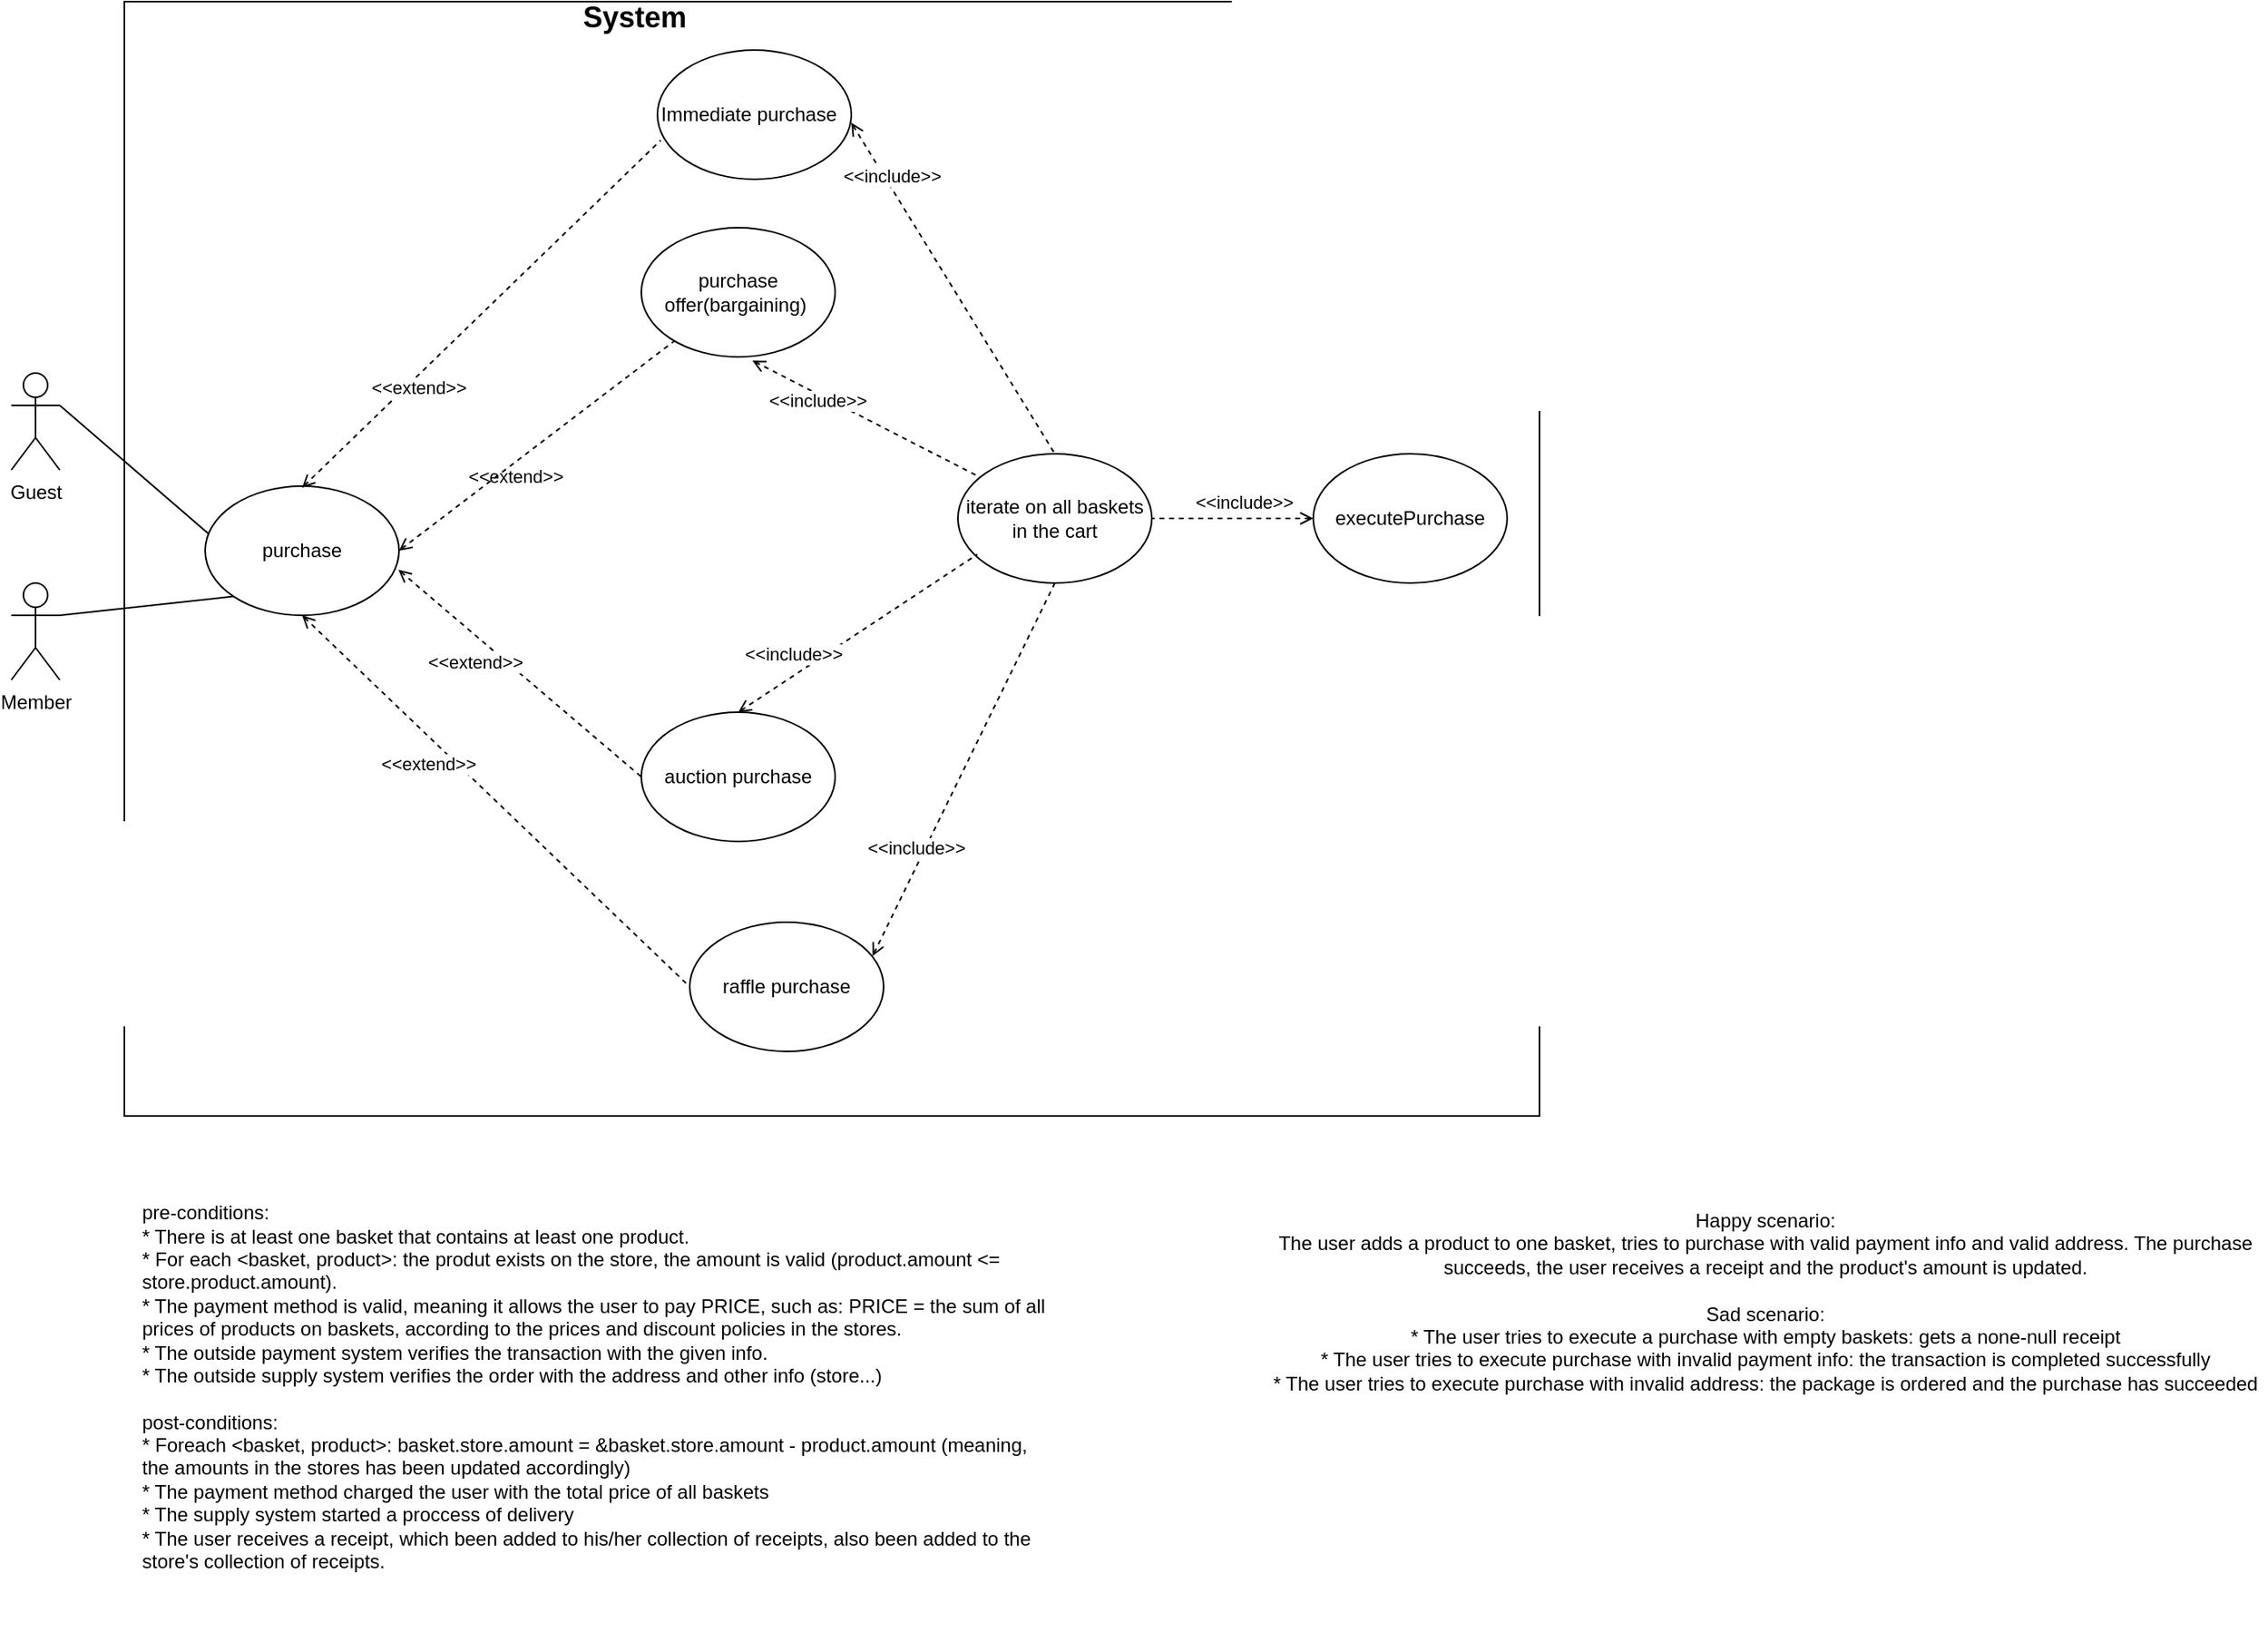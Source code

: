 <mxfile version="14.8.0" type="device" pages="5"><diagram id="LYYo90XzuGMvSSQ_Qr7-" name="use case 2.9"><mxGraphModel dx="1504" dy="681" grid="1" gridSize="10" guides="1" tooltips="1" connect="1" arrows="1" fold="1" page="1" pageScale="1" pageWidth="827" pageHeight="1169" math="0" shadow="0"><root><mxCell id="0"/><mxCell id="1" parent="0"/><mxCell id="b2Fs6pZOKG2eScJOrIsH-1" value="" style="rounded=0;whiteSpace=wrap;html=1;" parent="1" vertex="1"><mxGeometry x="134" y="20" width="876" height="690" as="geometry"/></mxCell><mxCell id="b2Fs6pZOKG2eScJOrIsH-2" value="&lt;font style=&quot;font-size: 18px&quot;&gt;&lt;b&gt;System&lt;/b&gt;&lt;/font&gt;" style="text;html=1;strokeColor=none;fillColor=none;align=center;verticalAlign=middle;whiteSpace=wrap;rounded=0;" parent="1" vertex="1"><mxGeometry x="430" y="20" width="40" height="20" as="geometry"/></mxCell><mxCell id="b2Fs6pZOKG2eScJOrIsH-3" value="Guest" style="shape=umlActor;verticalLabelPosition=bottom;verticalAlign=top;html=1;outlineConnect=0;" parent="1" vertex="1"><mxGeometry x="64" y="250" width="30" height="60" as="geometry"/></mxCell><mxCell id="b2Fs6pZOKG2eScJOrIsH-6" value="Immediate purchase&amp;nbsp;&amp;nbsp;" style="ellipse;whiteSpace=wrap;html=1;" parent="1" vertex="1"><mxGeometry x="464" y="50" width="120" height="80" as="geometry"/></mxCell><mxCell id="b2Fs6pZOKG2eScJOrIsH-7" value="purchase offer(bargaining)&amp;nbsp;" style="ellipse;whiteSpace=wrap;html=1;" parent="1" vertex="1"><mxGeometry x="454" y="160" width="120" height="80" as="geometry"/></mxCell><mxCell id="b2Fs6pZOKG2eScJOrIsH-8" value="auction purchase" style="ellipse;whiteSpace=wrap;html=1;" parent="1" vertex="1"><mxGeometry x="454" y="460" width="120" height="80" as="geometry"/></mxCell><mxCell id="b2Fs6pZOKG2eScJOrIsH-9" value="raffle purchase" style="ellipse;whiteSpace=wrap;html=1;" parent="1" vertex="1"><mxGeometry x="484" y="590" width="120" height="80" as="geometry"/></mxCell><mxCell id="xn1g7ngLFAxdrp32-3mi-1" value="Member" style="shape=umlActor;verticalLabelPosition=bottom;verticalAlign=top;html=1;outlineConnect=0;" parent="1" vertex="1"><mxGeometry x="64" y="380" width="30" height="60" as="geometry"/></mxCell><mxCell id="WsXYbsfWdPV_cUbZ-mYJ-1" value="&lt;div style=&quot;text-align: left&quot;&gt;&lt;span&gt;pre-conditions:&lt;/span&gt;&lt;/div&gt;&lt;div style=&quot;text-align: left&quot;&gt;* There is at least one basket that contains at least one product.&lt;/div&gt;&lt;div style=&quot;text-align: left&quot;&gt;* For each &amp;lt;basket, product&amp;gt;: the produt exists on the store, the amount is valid (product.amount &amp;lt;= store.product.amount).&lt;/div&gt;&lt;div style=&quot;text-align: left&quot;&gt;* The payment method is valid, meaning it allows the user to pay PRICE, such as: PRICE = the sum of all prices of products on baskets, according to the prices and discount policies in the stores.&lt;/div&gt;&lt;div style=&quot;text-align: left&quot;&gt;* The outside payment system verifies the transaction with the given info.&lt;/div&gt;&lt;div style=&quot;text-align: left&quot;&gt;* The outside supply system verifies the order with the address and other info (store...)&lt;/div&gt;&lt;div style=&quot;text-align: left&quot;&gt;&lt;br&gt;&lt;/div&gt;&lt;div style=&quot;text-align: left&quot;&gt;post-conditions:&lt;br&gt;* Foreach &amp;lt;basket, product&amp;gt;: basket.store.amount = &amp;amp;basket.store.amount - product.amount (meaning, the amounts in the stores has been updated accordingly)&lt;/div&gt;&lt;div style=&quot;text-align: left&quot;&gt;* The payment method charged the user with the total price of all baskets&lt;/div&gt;&lt;div style=&quot;text-align: left&quot;&gt;* The supply system started a proccess of delivery&lt;/div&gt;&lt;div style=&quot;text-align: left&quot;&gt;* The user receives a receipt, which been added to his/her collection of receipts, also been added to the store's collection of receipts.&lt;/div&gt;&lt;div style=&quot;text-align: left&quot;&gt;&lt;br&gt;&lt;/div&gt;" style="text;html=1;strokeColor=none;fillColor=none;align=center;verticalAlign=middle;whiteSpace=wrap;rounded=0;" parent="1" vertex="1"><mxGeometry x="144" y="750" width="566" height="270" as="geometry"/></mxCell><mxCell id="vqwUWqQUF5Ha8Q0E7uZ_-1" value="purchase" style="ellipse;whiteSpace=wrap;html=1;" parent="1" vertex="1"><mxGeometry x="184" y="320" width="120" height="80" as="geometry"/></mxCell><mxCell id="vqwUWqQUF5Ha8Q0E7uZ_-2" value="" style="endArrow=none;html=1;exitX=1;exitY=0.333;exitDx=0;exitDy=0;exitPerimeter=0;entryX=0.017;entryY=0.368;entryDx=0;entryDy=0;entryPerimeter=0;" parent="1" source="b2Fs6pZOKG2eScJOrIsH-3" target="vqwUWqQUF5Ha8Q0E7uZ_-1" edge="1"><mxGeometry width="50" height="50" relative="1" as="geometry"><mxPoint x="334" y="320" as="sourcePoint"/><mxPoint x="384" y="270" as="targetPoint"/></mxGeometry></mxCell><mxCell id="vqwUWqQUF5Ha8Q0E7uZ_-3" value="" style="endArrow=none;html=1;exitX=1;exitY=0.333;exitDx=0;exitDy=0;exitPerimeter=0;entryX=0;entryY=1;entryDx=0;entryDy=0;" parent="1" source="xn1g7ngLFAxdrp32-3mi-1" target="vqwUWqQUF5Ha8Q0E7uZ_-1" edge="1"><mxGeometry width="50" height="50" relative="1" as="geometry"><mxPoint x="334" y="320" as="sourcePoint"/><mxPoint x="384" y="270" as="targetPoint"/></mxGeometry></mxCell><mxCell id="NxCVzPVJ4UTw1zER4ajZ-1" value="" style="endArrow=none;dashed=1;html=1;strokeWidth=1;entryX=0.017;entryY=0.698;entryDx=0;entryDy=0;endFill=0;entryPerimeter=0;startArrow=open;startFill=0;" parent="1" target="b2Fs6pZOKG2eScJOrIsH-6" edge="1"><mxGeometry width="50" height="50" relative="1" as="geometry"><mxPoint x="244" y="321" as="sourcePoint"/><mxPoint x="248.03" y="417.38" as="targetPoint"/></mxGeometry></mxCell><mxCell id="NxCVzPVJ4UTw1zER4ajZ-2" value="&amp;lt;&amp;lt;extend&amp;gt;&amp;gt;" style="edgeLabel;html=1;align=center;verticalAlign=middle;resizable=0;points=[];" parent="NxCVzPVJ4UTw1zER4ajZ-1" vertex="1" connectable="0"><mxGeometry x="-0.307" relative="1" as="geometry"><mxPoint x="-5.07" y="12.26" as="offset"/></mxGeometry></mxCell><mxCell id="MO4QFQQY7Mv7rf0YVzIj-1" value="" style="endArrow=none;dashed=1;html=1;strokeWidth=1;exitX=1;exitY=0.5;exitDx=0;exitDy=0;endFill=0;startArrow=open;startFill=0;" parent="1" source="vqwUWqQUF5Ha8Q0E7uZ_-1" target="b2Fs6pZOKG2eScJOrIsH-7" edge="1"><mxGeometry width="50" height="50" relative="1" as="geometry"><mxPoint x="341.574" y="178.284" as="sourcePoint"/><mxPoint x="265.6" y="413.04" as="targetPoint"/></mxGeometry></mxCell><mxCell id="MO4QFQQY7Mv7rf0YVzIj-2" value="&amp;lt;&amp;lt;extend&amp;gt;&amp;gt;" style="edgeLabel;html=1;align=center;verticalAlign=middle;resizable=0;points=[];labelBackgroundColor=none;" parent="MO4QFQQY7Mv7rf0YVzIj-1" vertex="1" connectable="0"><mxGeometry x="-0.307" relative="1" as="geometry"><mxPoint x="12" y="-1" as="offset"/></mxGeometry></mxCell><mxCell id="MO4QFQQY7Mv7rf0YVzIj-3" value="" style="endArrow=none;dashed=1;html=1;strokeWidth=1;entryX=0;entryY=0.5;entryDx=0;entryDy=0;endFill=0;startArrow=open;startFill=0;exitX=0.997;exitY=0.647;exitDx=0;exitDy=0;exitPerimeter=0;" parent="1" source="vqwUWqQUF5Ha8Q0E7uZ_-1" target="b2Fs6pZOKG2eScJOrIsH-8" edge="1"><mxGeometry width="50" height="50" relative="1" as="geometry"><mxPoint x="294" y="306" as="sourcePoint"/><mxPoint x="275.6" y="423.04" as="targetPoint"/></mxGeometry></mxCell><mxCell id="MO4QFQQY7Mv7rf0YVzIj-4" value="&amp;lt;&amp;lt;extend&amp;gt;&amp;gt;" style="edgeLabel;html=1;align=center;verticalAlign=middle;resizable=0;points=[];" parent="MO4QFQQY7Mv7rf0YVzIj-3" vertex="1" connectable="0"><mxGeometry x="-0.307" relative="1" as="geometry"><mxPoint x="-5.07" y="12.26" as="offset"/></mxGeometry></mxCell><mxCell id="MO4QFQQY7Mv7rf0YVzIj-5" value="" style="endArrow=none;dashed=1;html=1;strokeWidth=1;exitX=0.5;exitY=1;exitDx=0;exitDy=0;entryX=0;entryY=0.5;entryDx=0;entryDy=0;endFill=0;startArrow=open;startFill=0;" parent="1" source="vqwUWqQUF5Ha8Q0E7uZ_-1" target="b2Fs6pZOKG2eScJOrIsH-9" edge="1"><mxGeometry width="50" height="50" relative="1" as="geometry"><mxPoint x="361.574" y="198.284" as="sourcePoint"/><mxPoint x="285.6" y="433.04" as="targetPoint"/></mxGeometry></mxCell><mxCell id="MO4QFQQY7Mv7rf0YVzIj-6" value="&amp;lt;&amp;lt;extend&amp;gt;&amp;gt;" style="edgeLabel;html=1;align=center;verticalAlign=middle;resizable=0;points=[];" parent="MO4QFQQY7Mv7rf0YVzIj-5" vertex="1" connectable="0"><mxGeometry x="-0.307" relative="1" as="geometry"><mxPoint x="-5.07" y="12.26" as="offset"/></mxGeometry></mxCell><mxCell id="M95Yaop4t_9F8HB49w1v-5" value="iterate on all baskets in the cart" style="ellipse;whiteSpace=wrap;html=1;labelBackgroundColor=none;" parent="1" vertex="1"><mxGeometry x="650" y="300" width="120" height="80" as="geometry"/></mxCell><mxCell id="M95Yaop4t_9F8HB49w1v-6" value="" style="endArrow=none;html=1;entryX=0.5;entryY=0;entryDx=0;entryDy=0;dashed=1;startArrow=open;startFill=0;" parent="1" target="M95Yaop4t_9F8HB49w1v-5" edge="1"><mxGeometry width="50" height="50" relative="1" as="geometry"><mxPoint x="584" y="95" as="sourcePoint"/><mxPoint x="603.5" y="250" as="targetPoint"/></mxGeometry></mxCell><mxCell id="M95Yaop4t_9F8HB49w1v-7" value="&amp;lt;&amp;lt;include&amp;gt;&amp;gt;" style="edgeLabel;html=1;align=center;verticalAlign=middle;resizable=0;points=[];" parent="M95Yaop4t_9F8HB49w1v-6" vertex="1" connectable="0"><mxGeometry x="-0.54" y="-3" relative="1" as="geometry"><mxPoint x="-2" y="-16" as="offset"/></mxGeometry></mxCell><mxCell id="M95Yaop4t_9F8HB49w1v-8" value="" style="endArrow=none;html=1;exitX=0.573;exitY=1.028;exitDx=0;exitDy=0;dashed=1;startArrow=open;startFill=0;exitPerimeter=0;entryX=0.097;entryY=0.168;entryDx=0;entryDy=0;entryPerimeter=0;" parent="1" source="b2Fs6pZOKG2eScJOrIsH-7" target="M95Yaop4t_9F8HB49w1v-5" edge="1"><mxGeometry width="50" height="50" relative="1" as="geometry"><mxPoint x="664.84" y="94.64" as="sourcePoint"/><mxPoint x="562" y="312" as="targetPoint"/></mxGeometry></mxCell><mxCell id="M95Yaop4t_9F8HB49w1v-9" value="&amp;lt;&amp;lt;include&amp;gt;&amp;gt;" style="edgeLabel;html=1;align=center;verticalAlign=middle;resizable=0;points=[];" parent="M95Yaop4t_9F8HB49w1v-8" vertex="1" connectable="0"><mxGeometry x="-0.54" y="-3" relative="1" as="geometry"><mxPoint x="9" y="5" as="offset"/></mxGeometry></mxCell><mxCell id="M95Yaop4t_9F8HB49w1v-12" value="" style="endArrow=none;html=1;exitX=0.5;exitY=0;exitDx=0;exitDy=0;entryX=0.1;entryY=0.778;entryDx=0;entryDy=0;dashed=1;startArrow=open;startFill=0;entryPerimeter=0;" parent="1" source="b2Fs6pZOKG2eScJOrIsH-8" target="M95Yaop4t_9F8HB49w1v-5" edge="1"><mxGeometry width="50" height="50" relative="1" as="geometry"><mxPoint x="514" y="350" as="sourcePoint"/><mxPoint x="514" y="290" as="targetPoint"/></mxGeometry></mxCell><mxCell id="M95Yaop4t_9F8HB49w1v-13" value="&amp;lt;&amp;lt;include&amp;gt;&amp;gt;" style="edgeLabel;html=1;align=center;verticalAlign=middle;resizable=0;points=[];" parent="M95Yaop4t_9F8HB49w1v-12" vertex="1" connectable="0"><mxGeometry x="-0.54" y="-3" relative="1" as="geometry"><mxPoint x="-2" y="-16" as="offset"/></mxGeometry></mxCell><mxCell id="M95Yaop4t_9F8HB49w1v-14" value="" style="endArrow=none;html=1;exitX=0.943;exitY=0.263;exitDx=0;exitDy=0;entryX=0.5;entryY=1;entryDx=0;entryDy=0;dashed=1;startArrow=open;startFill=0;exitPerimeter=0;" parent="1" source="b2Fs6pZOKG2eScJOrIsH-9" target="M95Yaop4t_9F8HB49w1v-5" edge="1"><mxGeometry width="50" height="50" relative="1" as="geometry"><mxPoint x="263.5" y="280" as="sourcePoint"/><mxPoint x="263.5" y="220" as="targetPoint"/></mxGeometry></mxCell><mxCell id="M95Yaop4t_9F8HB49w1v-15" value="&amp;lt;&amp;lt;include&amp;gt;&amp;gt;" style="edgeLabel;html=1;align=center;verticalAlign=middle;resizable=0;points=[];" parent="M95Yaop4t_9F8HB49w1v-14" vertex="1" connectable="0"><mxGeometry x="-0.54" y="-3" relative="1" as="geometry"><mxPoint x="-2" y="-16" as="offset"/></mxGeometry></mxCell><mxCell id="v-iuum5XBzw7zdRT1roH-2" style="edgeStyle=orthogonalEdgeStyle;rounded=0;orthogonalLoop=1;jettySize=auto;html=1;exitX=0.5;exitY=1;exitDx=0;exitDy=0;" parent="1" source="WsXYbsfWdPV_cUbZ-mYJ-1" target="WsXYbsfWdPV_cUbZ-mYJ-1" edge="1"><mxGeometry relative="1" as="geometry"/></mxCell><mxCell id="vR11Hs4WsxtYl_QGxf1k-1" value="&lt;span&gt;executePurchase&lt;/span&gt;" style="ellipse;whiteSpace=wrap;html=1;" vertex="1" parent="1"><mxGeometry x="870" y="300" width="120" height="80" as="geometry"/></mxCell><mxCell id="vR11Hs4WsxtYl_QGxf1k-2" value="" style="endArrow=none;html=1;exitX=0;exitY=0.5;exitDx=0;exitDy=0;entryX=1;entryY=0.5;entryDx=0;entryDy=0;dashed=1;startArrow=open;startFill=0;" edge="1" parent="1" source="vR11Hs4WsxtYl_QGxf1k-1" target="M95Yaop4t_9F8HB49w1v-5"><mxGeometry width="50" height="50" relative="1" as="geometry"><mxPoint x="524" y="470" as="sourcePoint"/><mxPoint x="672" y="372.24" as="targetPoint"/></mxGeometry></mxCell><mxCell id="vR11Hs4WsxtYl_QGxf1k-3" value="&amp;lt;&amp;lt;include&amp;gt;&amp;gt;" style="edgeLabel;html=1;align=center;verticalAlign=middle;resizable=0;points=[];" vertex="1" connectable="0" parent="vR11Hs4WsxtYl_QGxf1k-2"><mxGeometry x="-0.54" y="-3" relative="1" as="geometry"><mxPoint x="-20" y="-7" as="offset"/></mxGeometry></mxCell><mxCell id="vR11Hs4WsxtYl_QGxf1k-4" value="Happy scenario:&lt;br&gt;The user adds a product to one basket, tries to purchase with valid payment info and valid address. The purchase succeeds, the user receives a receipt and the product's amount is updated.&lt;br&gt;&lt;br&gt;Sad scenario:&lt;br&gt;* The user tries to execute a purchase with empty baskets: gets a none-null receipt&lt;br&gt;* The user tries to execute purchase with invalid payment info: the transaction is completed successfully&lt;br&gt;* The user tries to execute purchase with invalid address: the package is ordered and the purchase has succeeded" style="text;html=1;strokeColor=none;fillColor=none;align=center;verticalAlign=middle;whiteSpace=wrap;rounded=0;" vertex="1" parent="1"><mxGeometry x="840" y="750" width="620" height="150" as="geometry"/></mxCell></root></mxGraphModel></diagram><diagram id="x3O1I0SH4wNyOIBkKrDV" name="Immediate purchase  "><mxGraphModel dx="1185" dy="610" grid="1" gridSize="10" guides="1" tooltips="1" connect="1" arrows="1" fold="1" page="1" pageScale="1" pageWidth="827" pageHeight="1169" math="0" shadow="0"><root><mxCell id="Mp27AsJRZwUi8c5IHPKr-0"/><mxCell id="Mp27AsJRZwUi8c5IHPKr-1" parent="Mp27AsJRZwUi8c5IHPKr-0"/><mxCell id="Mp27AsJRZwUi8c5IHPKr-2" value="" style="rounded=0;whiteSpace=wrap;html=1;" parent="Mp27AsJRZwUi8c5IHPKr-1" vertex="1"><mxGeometry x="230" y="50" width="500" height="520" as="geometry"/></mxCell><mxCell id="Mp27AsJRZwUi8c5IHPKr-3" value="&lt;font style=&quot;font-size: 18px&quot;&gt;&lt;b&gt;System&lt;/b&gt;&lt;/font&gt;" style="text;html=1;strokeColor=none;fillColor=none;align=center;verticalAlign=middle;whiteSpace=wrap;rounded=0;" parent="Mp27AsJRZwUi8c5IHPKr-1" vertex="1"><mxGeometry x="380" y="70" width="40" height="20" as="geometry"/></mxCell><mxCell id="Mp27AsJRZwUi8c5IHPKr-4" value="Guest" style="shape=umlActor;verticalLabelPosition=bottom;verticalAlign=top;html=1;outlineConnect=0;" parent="Mp27AsJRZwUi8c5IHPKr-1" vertex="1"><mxGeometry x="130" y="250" width="30" height="60" as="geometry"/></mxCell><mxCell id="Mp27AsJRZwUi8c5IHPKr-5" value="execute purchase" style="ellipse;whiteSpace=wrap;html=1;" parent="Mp27AsJRZwUi8c5IHPKr-1" vertex="1"><mxGeometry x="420" y="240" width="120" height="80" as="geometry"/></mxCell><mxCell id="Mp27AsJRZwUi8c5IHPKr-88" value="" style="endArrow=none;html=1;strokeWidth=1;exitX=0.5;exitY=0.5;exitDx=0;exitDy=0;exitPerimeter=0;entryX=0;entryY=0.5;entryDx=0;entryDy=0;" parent="Mp27AsJRZwUi8c5IHPKr-1" source="Mp27AsJRZwUi8c5IHPKr-4" target="Mp27AsJRZwUi8c5IHPKr-5" edge="1"><mxGeometry width="50" height="50" relative="1" as="geometry"><mxPoint x="390" y="320" as="sourcePoint"/><mxPoint x="440" y="270" as="targetPoint"/></mxGeometry></mxCell><mxCell id="Mp27AsJRZwUi8c5IHPKr-90" value="Payment system" style="shape=umlActor;verticalLabelPosition=bottom;verticalAlign=top;html=1;outlineConnect=0;" parent="Mp27AsJRZwUi8c5IHPKr-1" vertex="1"><mxGeometry x="770" y="250" width="30" height="60" as="geometry"/></mxCell><mxCell id="Mp27AsJRZwUi8c5IHPKr-92" value="" style="endArrow=none;html=1;strokeWidth=1;exitX=0.5;exitY=0.5;exitDx=0;exitDy=0;exitPerimeter=0;entryX=1;entryY=0.5;entryDx=0;entryDy=0;" parent="Mp27AsJRZwUi8c5IHPKr-1" source="Mp27AsJRZwUi8c5IHPKr-90" target="Mp27AsJRZwUi8c5IHPKr-5" edge="1"><mxGeometry width="50" height="50" relative="1" as="geometry"><mxPoint x="390" y="320" as="sourcePoint"/><mxPoint x="465.24" y="412.64" as="targetPoint"/></mxGeometry></mxCell><mxCell id="0LnWmASZvj8r4SmKCA6A-0" value="post-&lt;br&gt;*amount of product in store was updated&lt;br&gt;*user bought the product" style="text;html=1;strokeColor=none;fillColor=none;align=left;verticalAlign=middle;whiteSpace=wrap;rounded=0;" parent="Mp27AsJRZwUi8c5IHPKr-1" vertex="1"><mxGeometry x="40" y="575" width="620" height="20" as="geometry"/></mxCell><mxCell id="0LnWmASZvj8r4SmKCA6A-2" value="happy-&lt;br&gt;user buys the product &quot;soap&quot;, pays for it, and finish the transaction" style="text;html=1;align=left;verticalAlign=middle;resizable=0;points=[];autosize=1;strokeColor=none;" parent="Mp27AsJRZwUi8c5IHPKr-1" vertex="1"><mxGeometry x="40" y="620" width="370" height="30" as="geometry"/></mxCell><mxCell id="0LnWmASZvj8r4SmKCA6A-4" value="sad-&lt;br&gt;there are no ways for the user to make a mistake" style="text;html=1;align=left;verticalAlign=middle;resizable=0;points=[];autosize=1;strokeColor=none;" parent="Mp27AsJRZwUi8c5IHPKr-1" vertex="1"><mxGeometry x="40" y="670" width="280" height="30" as="geometry"/></mxCell></root></mxGraphModel></diagram><diagram id="xxIFkMKNj_hENoPi5NzZ" name="purchase offer(bargaining) "><mxGraphModel dx="1422" dy="732" grid="1" gridSize="10" guides="1" tooltips="1" connect="1" arrows="1" fold="1" page="1" pageScale="1" pageWidth="827" pageHeight="1169" math="0" shadow="0"><root><mxCell id="NS_hONS-Wo-LpTFMB2IX-0"/><mxCell id="NS_hONS-Wo-LpTFMB2IX-1" parent="NS_hONS-Wo-LpTFMB2IX-0"/><mxCell id="NS_hONS-Wo-LpTFMB2IX-2" value="" style="rounded=0;whiteSpace=wrap;html=1;" parent="NS_hONS-Wo-LpTFMB2IX-1" vertex="1"><mxGeometry x="160" y="50" width="620" height="600" as="geometry"/></mxCell><mxCell id="NS_hONS-Wo-LpTFMB2IX-3" value="&lt;font style=&quot;font-size: 18px&quot;&gt;&lt;b&gt;System&lt;/b&gt;&lt;/font&gt;" style="text;html=1;strokeColor=none;fillColor=none;align=center;verticalAlign=middle;whiteSpace=wrap;rounded=0;" parent="NS_hONS-Wo-LpTFMB2IX-1" vertex="1"><mxGeometry x="380" y="70" width="40" height="20" as="geometry"/></mxCell><mxCell id="NS_hONS-Wo-LpTFMB2IX-4" value="Guest" style="shape=umlActor;verticalLabelPosition=bottom;verticalAlign=top;html=1;outlineConnect=0;" parent="NS_hONS-Wo-LpTFMB2IX-1" vertex="1"><mxGeometry x="110" y="110" width="30" height="60" as="geometry"/></mxCell><mxCell id="76Qj8-6WFLYo_S9vIB8s-10" style="edgeStyle=none;rounded=0;orthogonalLoop=1;jettySize=auto;html=1;endArrow=none;endFill=0;" parent="NS_hONS-Wo-LpTFMB2IX-1" source="NS_hONS-Wo-LpTFMB2IX-6" target="76Qj8-6WFLYo_S9vIB8s-1" edge="1"><mxGeometry relative="1" as="geometry"/></mxCell><mxCell id="NS_hONS-Wo-LpTFMB2IX-6" value="offer price to owner/manager" style="ellipse;whiteSpace=wrap;html=1;" parent="NS_hONS-Wo-LpTFMB2IX-1" vertex="1"><mxGeometry x="370" y="100" width="120" height="80" as="geometry"/></mxCell><mxCell id="NS_hONS-Wo-LpTFMB2IX-9" value="" style="endArrow=none;html=1;strokeWidth=1;exitX=0.5;exitY=0.5;exitDx=0;exitDy=0;exitPerimeter=0;entryX=0;entryY=0.5;entryDx=0;entryDy=0;" parent="NS_hONS-Wo-LpTFMB2IX-1" source="NS_hONS-Wo-LpTFMB2IX-4" target="NS_hONS-Wo-LpTFMB2IX-6" edge="1"><mxGeometry width="50" height="50" relative="1" as="geometry"><mxPoint x="390" y="320" as="sourcePoint"/><mxPoint x="320" y="140" as="targetPoint"/></mxGeometry></mxCell><mxCell id="NS_hONS-Wo-LpTFMB2IX-10" value="Payment system" style="shape=umlActor;verticalLabelPosition=bottom;verticalAlign=top;html=1;outlineConnect=0;" parent="NS_hONS-Wo-LpTFMB2IX-1" vertex="1"><mxGeometry x="870" y="200" width="30" height="60" as="geometry"/></mxCell><mxCell id="76Qj8-6WFLYo_S9vIB8s-4" style="edgeStyle=none;rounded=0;orthogonalLoop=1;jettySize=auto;html=1;endArrow=none;endFill=0;entryX=0.5;entryY=0.5;entryDx=0;entryDy=0;entryPerimeter=0;" parent="NS_hONS-Wo-LpTFMB2IX-1" source="YmDNh4i9ASDcjlH_65HV-1" target="76Qj8-6WFLYo_S9vIB8s-1" edge="1"><mxGeometry relative="1" as="geometry"/></mxCell><mxCell id="YmDNh4i9ASDcjlH_65HV-1" value="reject offer" style="ellipse;whiteSpace=wrap;html=1;" parent="NS_hONS-Wo-LpTFMB2IX-1" vertex="1"><mxGeometry x="230" y="370" width="120" height="80" as="geometry"/></mxCell><mxCell id="YmDNh4i9ASDcjlH_65HV-2" value="" style="endArrow=none;dashed=1;html=1;strokeWidth=1;exitX=0;exitY=1;exitDx=0;exitDy=0;entryX=0.68;entryY=0.038;entryDx=0;entryDy=0;endFill=0;entryPerimeter=0;startArrow=open;startFill=0;" parent="NS_hONS-Wo-LpTFMB2IX-1" source="NS_hONS-Wo-LpTFMB2IX-6" target="YmDNh4i9ASDcjlH_65HV-1" edge="1"><mxGeometry width="50" height="50" relative="1" as="geometry"><mxPoint x="440" y="260" as="sourcePoint"/><mxPoint x="440" y="190" as="targetPoint"/></mxGeometry></mxCell><mxCell id="YmDNh4i9ASDcjlH_65HV-3" value="&amp;lt;&amp;lt;extend&amp;gt;&amp;gt;" style="edgeLabel;html=1;align=center;verticalAlign=middle;resizable=0;points=[];" parent="YmDNh4i9ASDcjlH_65HV-2" vertex="1" connectable="0"><mxGeometry x="-0.307" relative="1" as="geometry"><mxPoint x="-5.07" y="12.26" as="offset"/></mxGeometry></mxCell><mxCell id="76Qj8-6WFLYo_S9vIB8s-7" style="edgeStyle=none;rounded=0;orthogonalLoop=1;jettySize=auto;html=1;entryX=0.5;entryY=0.5;entryDx=0;entryDy=0;entryPerimeter=0;endArrow=none;endFill=0;" parent="NS_hONS-Wo-LpTFMB2IX-1" source="YmDNh4i9ASDcjlH_65HV-4" target="76Qj8-6WFLYo_S9vIB8s-1" edge="1"><mxGeometry relative="1" as="geometry"/></mxCell><mxCell id="YmDNh4i9ASDcjlH_65HV-4" value="counter offer" style="ellipse;whiteSpace=wrap;html=1;" parent="NS_hONS-Wo-LpTFMB2IX-1" vertex="1"><mxGeometry x="390" y="370" width="120" height="80" as="geometry"/></mxCell><mxCell id="YmDNh4i9ASDcjlH_65HV-5" value="" style="endArrow=none;dashed=1;html=1;strokeWidth=1;exitX=0.5;exitY=1;exitDx=0;exitDy=0;entryX=0.5;entryY=0;entryDx=0;entryDy=0;endFill=0;startArrow=open;startFill=0;" parent="NS_hONS-Wo-LpTFMB2IX-1" source="NS_hONS-Wo-LpTFMB2IX-6" target="YmDNh4i9ASDcjlH_65HV-4" edge="1"><mxGeometry width="50" height="50" relative="1" as="geometry"><mxPoint x="397.574" y="328.284" as="sourcePoint"/><mxPoint x="361.6" y="413.04" as="targetPoint"/></mxGeometry></mxCell><mxCell id="YmDNh4i9ASDcjlH_65HV-6" value="&amp;lt;&amp;lt;extend&amp;gt;&amp;gt;" style="edgeLabel;html=1;align=center;verticalAlign=middle;resizable=0;points=[];" parent="YmDNh4i9ASDcjlH_65HV-5" vertex="1" connectable="0"><mxGeometry x="-0.307" relative="1" as="geometry"><mxPoint x="-5.07" y="12.26" as="offset"/></mxGeometry></mxCell><mxCell id="76Qj8-6WFLYo_S9vIB8s-8" style="edgeStyle=none;rounded=0;orthogonalLoop=1;jettySize=auto;html=1;endArrow=none;endFill=0;entryX=0.5;entryY=0.5;entryDx=0;entryDy=0;entryPerimeter=0;" parent="NS_hONS-Wo-LpTFMB2IX-1" source="YmDNh4i9ASDcjlH_65HV-11" target="76Qj8-6WFLYo_S9vIB8s-1" edge="1"><mxGeometry relative="1" as="geometry"/></mxCell><mxCell id="YmDNh4i9ASDcjlH_65HV-11" value="reject counter" style="ellipse;whiteSpace=wrap;html=1;" parent="NS_hONS-Wo-LpTFMB2IX-1" vertex="1"><mxGeometry x="280" y="560" width="120" height="80" as="geometry"/></mxCell><mxCell id="YmDNh4i9ASDcjlH_65HV-12" value="" style="endArrow=none;dashed=1;html=1;strokeWidth=1;exitX=0;exitY=1;exitDx=0;exitDy=0;entryX=0.5;entryY=0;entryDx=0;entryDy=0;endFill=0;startArrow=open;startFill=0;" parent="NS_hONS-Wo-LpTFMB2IX-1" source="YmDNh4i9ASDcjlH_65HV-4" target="YmDNh4i9ASDcjlH_65HV-11" edge="1"><mxGeometry width="50" height="50" relative="1" as="geometry"><mxPoint x="440" y="340" as="sourcePoint"/><mxPoint x="470" y="410" as="targetPoint"/></mxGeometry></mxCell><mxCell id="YmDNh4i9ASDcjlH_65HV-13" value="&amp;lt;&amp;lt;extend&amp;gt;&amp;gt;" style="edgeLabel;html=1;align=center;verticalAlign=middle;resizable=0;points=[];" parent="YmDNh4i9ASDcjlH_65HV-12" vertex="1" connectable="0"><mxGeometry x="-0.307" relative="1" as="geometry"><mxPoint x="-5.07" y="12.26" as="offset"/></mxGeometry></mxCell><mxCell id="76Qj8-6WFLYo_S9vIB8s-9" style="edgeStyle=none;rounded=0;orthogonalLoop=1;jettySize=auto;html=1;endArrow=none;endFill=0;entryX=0.5;entryY=0.5;entryDx=0;entryDy=0;entryPerimeter=0;" parent="NS_hONS-Wo-LpTFMB2IX-1" source="YmDNh4i9ASDcjlH_65HV-14" target="76Qj8-6WFLYo_S9vIB8s-1" edge="1"><mxGeometry relative="1" as="geometry"/></mxCell><mxCell id="YmDNh4i9ASDcjlH_65HV-14" value="accept counter and&amp;nbsp; pay" style="ellipse;whiteSpace=wrap;html=1;" parent="NS_hONS-Wo-LpTFMB2IX-1" vertex="1"><mxGeometry x="450" y="560" width="120" height="80" as="geometry"/></mxCell><mxCell id="YmDNh4i9ASDcjlH_65HV-15" value="" style="endArrow=none;dashed=1;html=1;strokeWidth=1;exitX=0.763;exitY=0.967;exitDx=0;exitDy=0;entryX=0.5;entryY=0;entryDx=0;entryDy=0;endFill=0;startArrow=open;startFill=0;exitPerimeter=0;" parent="NS_hONS-Wo-LpTFMB2IX-1" source="YmDNh4i9ASDcjlH_65HV-4" target="YmDNh4i9ASDcjlH_65HV-14" edge="1"><mxGeometry width="50" height="50" relative="1" as="geometry"><mxPoint x="427.574" y="478.284" as="sourcePoint"/><mxPoint x="380" y="530" as="targetPoint"/></mxGeometry></mxCell><mxCell id="YmDNh4i9ASDcjlH_65HV-16" value="&amp;lt;&amp;lt;extend&amp;gt;&amp;gt;" style="edgeLabel;html=1;align=center;verticalAlign=middle;resizable=0;points=[];" parent="YmDNh4i9ASDcjlH_65HV-15" vertex="1" connectable="0"><mxGeometry x="-0.307" relative="1" as="geometry"><mxPoint x="-5.07" y="12.26" as="offset"/></mxGeometry></mxCell><mxCell id="YmDNh4i9ASDcjlH_65HV-17" value="" style="endArrow=none;html=1;strokeWidth=1;exitX=0.92;exitY=0.247;exitDx=0;exitDy=0;exitPerimeter=0;entryX=0;entryY=0.333;entryDx=0;entryDy=0;entryPerimeter=0;" parent="NS_hONS-Wo-LpTFMB2IX-1" source="YmDNh4i9ASDcjlH_65HV-14" target="NS_hONS-Wo-LpTFMB2IX-10" edge="1"><mxGeometry width="50" height="50" relative="1" as="geometry"><mxPoint x="135" y="150" as="sourcePoint"/><mxPoint x="380" y="150" as="targetPoint"/></mxGeometry></mxCell><mxCell id="76Qj8-6WFLYo_S9vIB8s-5" style="edgeStyle=none;rounded=0;orthogonalLoop=1;jettySize=auto;html=1;entryX=0.5;entryY=0.5;entryDx=0;entryDy=0;entryPerimeter=0;endArrow=none;endFill=0;" parent="NS_hONS-Wo-LpTFMB2IX-1" source="YmDNh4i9ASDcjlH_65HV-18" target="76Qj8-6WFLYo_S9vIB8s-1" edge="1"><mxGeometry relative="1" as="geometry"/></mxCell><mxCell id="YmDNh4i9ASDcjlH_65HV-18" value="confirm offer" style="ellipse;whiteSpace=wrap;html=1;" parent="NS_hONS-Wo-LpTFMB2IX-1" vertex="1"><mxGeometry x="550" y="370" width="120" height="80" as="geometry"/></mxCell><mxCell id="YmDNh4i9ASDcjlH_65HV-19" value="" style="endArrow=none;dashed=1;html=1;strokeWidth=1;exitX=0.98;exitY=0.722;exitDx=0;exitDy=0;entryX=0;entryY=0;entryDx=0;entryDy=0;endFill=0;startArrow=open;startFill=0;exitPerimeter=0;" parent="NS_hONS-Wo-LpTFMB2IX-1" source="NS_hONS-Wo-LpTFMB2IX-6" target="YmDNh4i9ASDcjlH_65HV-18" edge="1"><mxGeometry width="50" height="50" relative="1" as="geometry"><mxPoint x="440" y="340" as="sourcePoint"/><mxPoint x="470" y="410" as="targetPoint"/></mxGeometry></mxCell><mxCell id="YmDNh4i9ASDcjlH_65HV-20" value="&amp;lt;&amp;lt;extend&amp;gt;&amp;gt;" style="edgeLabel;html=1;align=center;verticalAlign=middle;resizable=0;points=[];" parent="YmDNh4i9ASDcjlH_65HV-19" vertex="1" connectable="0"><mxGeometry x="-0.307" relative="1" as="geometry"><mxPoint x="8.68" y="0.59" as="offset"/></mxGeometry></mxCell><mxCell id="YmDNh4i9ASDcjlH_65HV-22" value="make purchase" style="ellipse;whiteSpace=wrap;html=1;" parent="NS_hONS-Wo-LpTFMB2IX-1" vertex="1"><mxGeometry x="620" y="560" width="120" height="80" as="geometry"/></mxCell><mxCell id="YmDNh4i9ASDcjlH_65HV-23" value="" style="endArrow=open;dashed=1;html=1;strokeWidth=1;exitX=0.5;exitY=0;exitDx=0;exitDy=0;entryX=0.767;entryY=0.943;entryDx=0;entryDy=0;endFill=0;entryPerimeter=0;" parent="NS_hONS-Wo-LpTFMB2IX-1" source="YmDNh4i9ASDcjlH_65HV-22" target="YmDNh4i9ASDcjlH_65HV-18" edge="1"><mxGeometry width="50" height="50" relative="1" as="geometry"><mxPoint x="290" y="300" as="sourcePoint"/><mxPoint x="380" y="300" as="targetPoint"/></mxGeometry></mxCell><mxCell id="YmDNh4i9ASDcjlH_65HV-24" value="&amp;lt;&amp;lt;include&amp;gt;&amp;gt;" style="edgeLabel;html=1;align=center;verticalAlign=middle;resizable=0;points=[];labelBackgroundColor=none;" parent="YmDNh4i9ASDcjlH_65HV-23" vertex="1" connectable="0"><mxGeometry x="-0.307" relative="1" as="geometry"><mxPoint x="-7" y="-20" as="offset"/></mxGeometry></mxCell><mxCell id="YmDNh4i9ASDcjlH_65HV-25" value="" style="endArrow=none;html=1;strokeWidth=1;exitX=0.937;exitY=0.245;exitDx=0;exitDy=0;exitPerimeter=0;entryX=0.5;entryY=0.5;entryDx=0;entryDy=0;entryPerimeter=0;" parent="NS_hONS-Wo-LpTFMB2IX-1" source="YmDNh4i9ASDcjlH_65HV-22" target="NS_hONS-Wo-LpTFMB2IX-10" edge="1"><mxGeometry width="50" height="50" relative="1" as="geometry"><mxPoint x="135" y="150" as="sourcePoint"/><mxPoint x="380" y="150" as="targetPoint"/></mxGeometry></mxCell><mxCell id="o4rtH0gYHvN6PQqJsbhs-0" value="post-&lt;br&gt;none" style="text;html=1;strokeColor=none;fillColor=none;align=left;verticalAlign=middle;whiteSpace=wrap;rounded=0;" parent="NS_hONS-Wo-LpTFMB2IX-1" vertex="1"><mxGeometry x="30" y="770" width="40" height="20" as="geometry"/></mxCell><mxCell id="o4rtH0gYHvN6PQqJsbhs-1" value="happy-&lt;br&gt;*user offers 2$ for the product &quot;soap&quot;, and the owner/manager accepts the offer. the user pays 2$ for the soap and finish the transaction&lt;br&gt;*user offers 5$ for the product &quot;soap&quot;, and the owner counter offers 6$ for the soap, the user agrees for the counter offer and pays 6$ for the soap.&amp;nbsp;&lt;br&gt;*the user offers 1$ for the product &quot;soap&quot;, and the owner rejects the offer. the user does not pay and does not get the soap." style="text;html=1;strokeColor=none;fillColor=none;align=left;verticalAlign=middle;whiteSpace=wrap;rounded=0;" parent="NS_hONS-Wo-LpTFMB2IX-1" vertex="1"><mxGeometry x="30" y="840" width="720" height="20" as="geometry"/></mxCell><mxCell id="o4rtH0gYHvN6PQqJsbhs-2" value="sad-&lt;br&gt;user offers 0$ for the product &quot;soap&quot;, the purchase is canceled and fail." style="text;html=1;strokeColor=none;fillColor=none;align=left;verticalAlign=middle;whiteSpace=wrap;rounded=0;" parent="NS_hONS-Wo-LpTFMB2IX-1" vertex="1"><mxGeometry x="30" y="920" width="480" height="20" as="geometry"/></mxCell><mxCell id="o4rtH0gYHvN6PQqJsbhs-5" value="pre-&lt;br&gt;*user's offer must be a positive number" style="text;html=1;strokeColor=none;fillColor=none;align=left;verticalAlign=middle;whiteSpace=wrap;rounded=0;" parent="NS_hONS-Wo-LpTFMB2IX-1" vertex="1"><mxGeometry x="30" y="730" width="450" height="20" as="geometry"/></mxCell><mxCell id="76Qj8-6WFLYo_S9vIB8s-1" value="RTA system" style="shape=umlActor;verticalLabelPosition=bottom;verticalAlign=top;html=1;outlineConnect=0;labelBackgroundColor=none;fillColor=none;" parent="NS_hONS-Wo-LpTFMB2IX-1" vertex="1"><mxGeometry x="870" y="440" width="30" height="60" as="geometry"/></mxCell></root></mxGraphModel></diagram><diagram id="G0y2hY1IL-mW9aHYdnjn" name="auction purchase"><mxGraphModel dx="1422" dy="732" grid="1" gridSize="10" guides="1" tooltips="1" connect="1" arrows="1" fold="1" page="1" pageScale="1" pageWidth="827" pageHeight="1169" math="0" shadow="0"><root><mxCell id="Ad95MsZw_1BeFbZ4WT9K-0"/><mxCell id="Ad95MsZw_1BeFbZ4WT9K-1" parent="Ad95MsZw_1BeFbZ4WT9K-0"/><mxCell id="Ad95MsZw_1BeFbZ4WT9K-2" value="" style="rounded=0;whiteSpace=wrap;html=1;" parent="Ad95MsZw_1BeFbZ4WT9K-1" vertex="1"><mxGeometry x="140" y="10" width="550" height="700" as="geometry"/></mxCell><mxCell id="Ad95MsZw_1BeFbZ4WT9K-3" value="&lt;font style=&quot;font-size: 18px&quot;&gt;&lt;b&gt;System&lt;/b&gt;&lt;/font&gt;" style="text;html=1;strokeColor=none;fillColor=none;align=center;verticalAlign=middle;whiteSpace=wrap;rounded=0;" parent="Ad95MsZw_1BeFbZ4WT9K-1" vertex="1"><mxGeometry x="380" y="70" width="40" height="20" as="geometry"/></mxCell><mxCell id="Ad95MsZw_1BeFbZ4WT9K-4" value="member" style="shape=umlActor;verticalLabelPosition=bottom;verticalAlign=top;html=1;outlineConnect=0;" parent="Ad95MsZw_1BeFbZ4WT9K-1" vertex="1"><mxGeometry x="30" y="160" width="30" height="60" as="geometry"/></mxCell><mxCell id="Ad95MsZw_1BeFbZ4WT9K-5" value="participate in auction" style="ellipse;whiteSpace=wrap;html=1;" parent="Ad95MsZw_1BeFbZ4WT9K-1" vertex="1"><mxGeometry x="345" y="110" width="120" height="80" as="geometry"/></mxCell><mxCell id="Ad95MsZw_1BeFbZ4WT9K-6" value="increase bid" style="ellipse;whiteSpace=wrap;html=1;" parent="Ad95MsZw_1BeFbZ4WT9K-1" vertex="1"><mxGeometry x="170" y="260" width="120" height="80" as="geometry"/></mxCell><mxCell id="Ad95MsZw_1BeFbZ4WT9K-10" value="Payment system" style="shape=umlActor;verticalLabelPosition=bottom;verticalAlign=top;html=1;outlineConnect=0;" parent="Ad95MsZw_1BeFbZ4WT9K-1" vertex="1"><mxGeometry x="860" y="220" width="30" height="60" as="geometry"/></mxCell><mxCell id="-jVuNm4A0hlOVDk0KAOT-3" value="" style="endArrow=none;html=1;strokeWidth=1;entryX=0;entryY=0;entryDx=0;entryDy=0;exitX=0.5;exitY=0.5;exitDx=0;exitDy=0;exitPerimeter=0;" parent="Ad95MsZw_1BeFbZ4WT9K-1" source="Ad95MsZw_1BeFbZ4WT9K-4" target="Ad95MsZw_1BeFbZ4WT9K-6" edge="1"><mxGeometry width="50" height="50" relative="1" as="geometry"><mxPoint x="50" y="190" as="sourcePoint"/><mxPoint x="355" y="160" as="targetPoint"/></mxGeometry></mxCell><mxCell id="-jVuNm4A0hlOVDk0KAOT-4" value="update bidding price" style="ellipse;whiteSpace=wrap;html=1;" parent="Ad95MsZw_1BeFbZ4WT9K-1" vertex="1"><mxGeometry x="140" y="410" width="120" height="80" as="geometry"/></mxCell><mxCell id="-jVuNm4A0hlOVDk0KAOT-5" value="" style="endArrow=open;dashed=1;html=1;strokeWidth=1;exitX=0.5;exitY=0;exitDx=0;exitDy=0;entryX=0.5;entryY=1;entryDx=0;entryDy=0;endFill=0;" parent="Ad95MsZw_1BeFbZ4WT9K-1" source="-jVuNm4A0hlOVDk0KAOT-4" target="Ad95MsZw_1BeFbZ4WT9K-6" edge="1"><mxGeometry width="50" height="50" relative="1" as="geometry"><mxPoint x="264" y="274.64" as="sourcePoint"/><mxPoint x="372.574" y="188.284" as="targetPoint"/></mxGeometry></mxCell><mxCell id="-jVuNm4A0hlOVDk0KAOT-6" value="&amp;lt;&amp;lt;include&amp;gt;&amp;gt;" style="edgeLabel;html=1;align=center;verticalAlign=middle;resizable=0;points=[];" parent="-jVuNm4A0hlOVDk0KAOT-5" vertex="1" connectable="0"><mxGeometry x="-0.307" relative="1" as="geometry"><mxPoint y="-9" as="offset"/></mxGeometry></mxCell><mxCell id="-jVuNm4A0hlOVDk0KAOT-7" value="check initial price, current price and remaining time" style="ellipse;whiteSpace=wrap;html=1;" parent="Ad95MsZw_1BeFbZ4WT9K-1" vertex="1"><mxGeometry x="170" y="520" width="120" height="80" as="geometry"/></mxCell><mxCell id="-jVuNm4A0hlOVDk0KAOT-8" value="" style="endArrow=none;html=1;strokeWidth=1;exitX=0.5;exitY=0.5;exitDx=0;exitDy=0;exitPerimeter=0;entryX=0;entryY=0.5;entryDx=0;entryDy=0;" parent="Ad95MsZw_1BeFbZ4WT9K-1" source="Ad95MsZw_1BeFbZ4WT9K-4" target="-jVuNm4A0hlOVDk0KAOT-7" edge="1"><mxGeometry width="50" height="50" relative="1" as="geometry"><mxPoint x="390" y="390" as="sourcePoint"/><mxPoint x="440" y="340" as="targetPoint"/></mxGeometry></mxCell><mxCell id="-jVuNm4A0hlOVDk0KAOT-9" value="finish auction on timeout" style="ellipse;whiteSpace=wrap;html=1;" parent="Ad95MsZw_1BeFbZ4WT9K-1" vertex="1"><mxGeometry x="450" y="260" width="120" height="80" as="geometry"/></mxCell><mxCell id="-jVuNm4A0hlOVDk0KAOT-10" value="" style="endArrow=open;dashed=1;html=1;strokeWidth=1;exitX=0.5;exitY=0;exitDx=0;exitDy=0;entryX=0.795;entryY=0.902;entryDx=0;entryDy=0;endFill=0;entryPerimeter=0;" parent="Ad95MsZw_1BeFbZ4WT9K-1" source="-jVuNm4A0hlOVDk0KAOT-9" target="Ad95MsZw_1BeFbZ4WT9K-5" edge="1"><mxGeometry width="50" height="50" relative="1" as="geometry"><mxPoint x="264" y="274.64" as="sourcePoint"/><mxPoint x="372.574" y="188.284" as="targetPoint"/></mxGeometry></mxCell><mxCell id="-jVuNm4A0hlOVDk0KAOT-11" value="&amp;lt;&amp;lt;include&amp;gt;&amp;gt;" style="edgeLabel;html=1;align=center;verticalAlign=middle;resizable=0;points=[];" parent="-jVuNm4A0hlOVDk0KAOT-10" vertex="1" connectable="0"><mxGeometry x="-0.307" relative="1" as="geometry"><mxPoint y="-9" as="offset"/></mxGeometry></mxCell><mxCell id="UcsBXERUBfC6gsj8wjAQ-1" style="edgeStyle=none;rounded=0;orthogonalLoop=1;jettySize=auto;html=1;entryX=0.5;entryY=0.5;entryDx=0;entryDy=0;entryPerimeter=0;startArrow=none;startFill=0;endArrow=none;endFill=0;" parent="Ad95MsZw_1BeFbZ4WT9K-1" source="-jVuNm4A0hlOVDk0KAOT-12" target="UcsBXERUBfC6gsj8wjAQ-0" edge="1"><mxGeometry relative="1" as="geometry"/></mxCell><mxCell id="-jVuNm4A0hlOVDk0KAOT-12" value="inform all members about higher bid" style="ellipse;whiteSpace=wrap;html=1;" parent="Ad95MsZw_1BeFbZ4WT9K-1" vertex="1"><mxGeometry x="270" y="410" width="120" height="80" as="geometry"/></mxCell><mxCell id="-jVuNm4A0hlOVDk0KAOT-13" value="" style="endArrow=open;dashed=1;html=1;strokeWidth=1;exitX=0.5;exitY=0;exitDx=0;exitDy=0;endFill=0;" parent="Ad95MsZw_1BeFbZ4WT9K-1" source="-jVuNm4A0hlOVDk0KAOT-12" target="Ad95MsZw_1BeFbZ4WT9K-6" edge="1"><mxGeometry width="50" height="50" relative="1" as="geometry"><mxPoint x="240" y="420" as="sourcePoint"/><mxPoint x="240" y="350" as="targetPoint"/></mxGeometry></mxCell><mxCell id="-jVuNm4A0hlOVDk0KAOT-14" value="&amp;lt;&amp;lt;include&amp;gt;&amp;gt;" style="edgeLabel;html=1;align=center;verticalAlign=middle;resizable=0;points=[];" parent="-jVuNm4A0hlOVDk0KAOT-13" vertex="1" connectable="0"><mxGeometry x="-0.307" relative="1" as="geometry"><mxPoint y="-9" as="offset"/></mxGeometry></mxCell><mxCell id="UcsBXERUBfC6gsj8wjAQ-2" style="edgeStyle=none;rounded=0;orthogonalLoop=1;jettySize=auto;html=1;entryX=0.5;entryY=0.5;entryDx=0;entryDy=0;entryPerimeter=0;startArrow=none;startFill=0;endArrow=none;endFill=0;" parent="Ad95MsZw_1BeFbZ4WT9K-1" source="-jVuNm4A0hlOVDk0KAOT-15" target="UcsBXERUBfC6gsj8wjAQ-0" edge="1"><mxGeometry relative="1" as="geometry"/></mxCell><mxCell id="-jVuNm4A0hlOVDk0KAOT-15" value="alert winning member" style="ellipse;whiteSpace=wrap;html=1;" parent="Ad95MsZw_1BeFbZ4WT9K-1" vertex="1"><mxGeometry x="420" y="410" width="120" height="80" as="geometry"/></mxCell><mxCell id="-jVuNm4A0hlOVDk0KAOT-16" value="" style="endArrow=open;dashed=1;html=1;strokeWidth=1;exitX=0.277;exitY=0.073;exitDx=0;exitDy=0;entryX=0.407;entryY=0.988;entryDx=0;entryDy=0;endFill=0;entryPerimeter=0;exitPerimeter=0;" parent="Ad95MsZw_1BeFbZ4WT9K-1" source="-jVuNm4A0hlOVDk0KAOT-15" target="-jVuNm4A0hlOVDk0KAOT-9" edge="1"><mxGeometry width="50" height="50" relative="1" as="geometry"><mxPoint x="520" y="270" as="sourcePoint"/><mxPoint x="450.4" y="192.16" as="targetPoint"/></mxGeometry></mxCell><mxCell id="-jVuNm4A0hlOVDk0KAOT-17" value="&amp;lt;&amp;lt;include&amp;gt;&amp;gt;" style="edgeLabel;html=1;align=center;verticalAlign=middle;resizable=0;points=[];" parent="-jVuNm4A0hlOVDk0KAOT-16" vertex="1" connectable="0"><mxGeometry x="-0.307" relative="1" as="geometry"><mxPoint y="-9" as="offset"/></mxGeometry></mxCell><mxCell id="-jVuNm4A0hlOVDk0KAOT-18" value="make purchase" style="ellipse;whiteSpace=wrap;html=1;" parent="Ad95MsZw_1BeFbZ4WT9K-1" vertex="1"><mxGeometry x="550" y="410" width="120" height="80" as="geometry"/></mxCell><mxCell id="-jVuNm4A0hlOVDk0KAOT-19" value="" style="endArrow=open;dashed=1;html=1;strokeWidth=1;exitX=0.5;exitY=0;exitDx=0;exitDy=0;entryX=1;entryY=1;entryDx=0;entryDy=0;endFill=0;" parent="Ad95MsZw_1BeFbZ4WT9K-1" source="-jVuNm4A0hlOVDk0KAOT-18" target="-jVuNm4A0hlOVDk0KAOT-9" edge="1"><mxGeometry width="50" height="50" relative="1" as="geometry"><mxPoint x="463.24" y="425.84" as="sourcePoint"/><mxPoint x="508.84" y="349.04" as="targetPoint"/></mxGeometry></mxCell><mxCell id="-jVuNm4A0hlOVDk0KAOT-20" value="&amp;lt;&amp;lt;include&amp;gt;&amp;gt;" style="edgeLabel;html=1;align=center;verticalAlign=middle;resizable=0;points=[];" parent="-jVuNm4A0hlOVDk0KAOT-19" vertex="1" connectable="0"><mxGeometry x="-0.307" relative="1" as="geometry"><mxPoint y="-9" as="offset"/></mxGeometry></mxCell><mxCell id="-jVuNm4A0hlOVDk0KAOT-21" value="" style="endArrow=none;html=1;strokeWidth=1;entryX=0.5;entryY=0.5;entryDx=0;entryDy=0;exitX=1;exitY=0.5;exitDx=0;exitDy=0;entryPerimeter=0;" parent="Ad95MsZw_1BeFbZ4WT9K-1" source="-jVuNm4A0hlOVDk0KAOT-18" target="Ad95MsZw_1BeFbZ4WT9K-10" edge="1"><mxGeometry width="50" height="50" relative="1" as="geometry"><mxPoint x="640" y="378.28" as="sourcePoint"/><mxPoint x="782.574" y="459.996" as="targetPoint"/></mxGeometry></mxCell><mxCell id="jO4m7LV9QdxuuLVuBBmn-0" value="" style="endArrow=none;html=1;strokeWidth=1;entryX=0;entryY=0.5;entryDx=0;entryDy=0;exitX=0.5;exitY=0.5;exitDx=0;exitDy=0;exitPerimeter=0;" parent="Ad95MsZw_1BeFbZ4WT9K-1" source="Ad95MsZw_1BeFbZ4WT9K-4" target="Ad95MsZw_1BeFbZ4WT9K-5" edge="1"><mxGeometry width="50" height="50" relative="1" as="geometry"><mxPoint x="55" y="200" as="sourcePoint"/><mxPoint x="197.574" y="281.716" as="targetPoint"/></mxGeometry></mxCell><mxCell id="m2QVFT7rs8mawWTU5M7L-1" value="pre-&lt;br&gt;*an auction for the product was initiated&amp;nbsp;&lt;br&gt;*the user is a registered member of the system" style="text;html=1;align=left;verticalAlign=middle;resizable=0;points=[];autosize=1;strokeColor=none;" parent="Ad95MsZw_1BeFbZ4WT9K-1" vertex="1"><mxGeometry x="60" y="720" width="260" height="50" as="geometry"/></mxCell><mxCell id="m2QVFT7rs8mawWTU5M7L-3" value="post-&lt;br&gt;*the amount of the auctioned product was updated in the store's inventory" style="text;html=1;strokeColor=none;fillColor=none;align=left;verticalAlign=middle;whiteSpace=wrap;rounded=0;" parent="Ad95MsZw_1BeFbZ4WT9K-1" vertex="1"><mxGeometry x="60" y="780" width="570" height="20" as="geometry"/></mxCell><mxCell id="m2QVFT7rs8mawWTU5M7L-4" value="happy-&lt;br&gt;*user enters the auction for the product &quot;soap&quot; and bids 5$. by the end of the auction, the user's bid was the highest, the user pays 5$ for the product and completes the purchase" style="text;html=1;strokeColor=none;fillColor=none;align=left;verticalAlign=middle;whiteSpace=wrap;rounded=0;" parent="Ad95MsZw_1BeFbZ4WT9K-1" vertex="1"><mxGeometry x="60" y="820" width="570" height="20" as="geometry"/></mxCell><mxCell id="m2QVFT7rs8mawWTU5M7L-5" value="sad-&lt;br&gt;*user tries to enter the auction for for the product &quot;soap&quot; when there is no active auction&amp;nbsp; for &quot;soap&quot; being held, purchase will be canceled&lt;br&gt;*user tries to enter the auction for the product &quot;sop&quot; but there is no product named &quot;sop&quot; in the store &quot;store1&quot;, the purchase fail." style="text;html=1;strokeColor=none;fillColor=none;align=left;verticalAlign=middle;whiteSpace=wrap;rounded=0;" parent="Ad95MsZw_1BeFbZ4WT9K-1" vertex="1"><mxGeometry x="60" y="880" width="490" height="20" as="geometry"/></mxCell><mxCell id="UcsBXERUBfC6gsj8wjAQ-0" value="RTA system" style="shape=umlActor;verticalLabelPosition=bottom;verticalAlign=top;html=1;outlineConnect=0;labelBackgroundColor=#ffffff;fillColor=#ffffff;" parent="Ad95MsZw_1BeFbZ4WT9K-1" vertex="1"><mxGeometry x="860" y="525" width="30" height="60" as="geometry"/></mxCell></root></mxGraphModel></diagram><diagram id="v3CYrTxssCygML1RAB85" name="raffle purchase"><mxGraphModel dx="1422" dy="732" grid="1" gridSize="10" guides="1" tooltips="1" connect="1" arrows="1" fold="1" page="1" pageScale="1" pageWidth="827" pageHeight="1169" math="0" shadow="0"><root><mxCell id="77LoZ8HAbTa-5CPpy3ym-0"/><mxCell id="77LoZ8HAbTa-5CPpy3ym-1" parent="77LoZ8HAbTa-5CPpy3ym-0"/><mxCell id="6bRnsVOAIYIhFSOLROm9-0" value="" style="rounded=0;whiteSpace=wrap;html=1;" parent="77LoZ8HAbTa-5CPpy3ym-1" vertex="1"><mxGeometry x="50" y="10" width="680" height="880" as="geometry"/></mxCell><mxCell id="6bRnsVOAIYIhFSOLROm9-1" value="&lt;font style=&quot;font-size: 18px&quot;&gt;&lt;b&gt;System&lt;/b&gt;&lt;/font&gt;" style="text;html=1;strokeColor=none;fillColor=none;align=center;verticalAlign=middle;whiteSpace=wrap;rounded=0;" parent="77LoZ8HAbTa-5CPpy3ym-1" vertex="1"><mxGeometry x="380" y="70" width="40" height="20" as="geometry"/></mxCell><mxCell id="6bRnsVOAIYIhFSOLROm9-2" value="Member" style="shape=umlActor;verticalLabelPosition=bottom;verticalAlign=top;html=1;outlineConnect=0;" parent="77LoZ8HAbTa-5CPpy3ym-1" vertex="1"><mxGeometry x="10" y="110" width="30" height="60" as="geometry"/></mxCell><mxCell id="6bRnsVOAIYIhFSOLROm9-3" value="participate in raffle" style="ellipse;whiteSpace=wrap;html=1;" parent="77LoZ8HAbTa-5CPpy3ym-1" vertex="1"><mxGeometry x="340" y="100" width="120" height="80" as="geometry"/></mxCell><mxCell id="6bRnsVOAIYIhFSOLROm9-7" value="" style="endArrow=none;html=1;strokeWidth=1;exitX=0.5;exitY=0.5;exitDx=0;exitDy=0;exitPerimeter=0;entryX=0;entryY=0.5;entryDx=0;entryDy=0;" parent="77LoZ8HAbTa-5CPpy3ym-1" source="6bRnsVOAIYIhFSOLROm9-2" target="6bRnsVOAIYIhFSOLROm9-3" edge="1"><mxGeometry width="50" height="50" relative="1" as="geometry"><mxPoint x="390" y="320" as="sourcePoint"/><mxPoint x="440" y="270" as="targetPoint"/></mxGeometry></mxCell><mxCell id="6bRnsVOAIYIhFSOLROm9-8" value="Payment system" style="shape=umlActor;verticalLabelPosition=bottom;verticalAlign=top;html=1;outlineConnect=0;" parent="77LoZ8HAbTa-5CPpy3ym-1" vertex="1"><mxGeometry x="770" y="500" width="30" height="60" as="geometry"/></mxCell><mxCell id="levJcXZpUlVj7kpk2uPq-0" value="finish raffle on timeout" style="ellipse;whiteSpace=wrap;html=1;" parent="77LoZ8HAbTa-5CPpy3ym-1" vertex="1"><mxGeometry x="470" y="190" width="120" height="80" as="geometry"/></mxCell><mxCell id="1AUh-IdMqoNWBFsh6XGE-0" value="" style="endArrow=none;dashed=1;html=1;strokeWidth=1;exitX=1;exitY=0.5;exitDx=0;exitDy=0;entryX=0.5;entryY=0;entryDx=0;entryDy=0;endFill=0;startArrow=open;startFill=0;" parent="77LoZ8HAbTa-5CPpy3ym-1" source="6bRnsVOAIYIhFSOLROm9-3" target="levJcXZpUlVj7kpk2uPq-0" edge="1"><mxGeometry width="50" height="50" relative="1" as="geometry"><mxPoint x="387.574" y="168.284" as="sourcePoint"/><mxPoint x="311.6" y="403.04" as="targetPoint"/></mxGeometry></mxCell><mxCell id="1AUh-IdMqoNWBFsh6XGE-1" value="&amp;lt;&amp;lt;extend&amp;gt;&amp;gt;" style="edgeLabel;html=1;align=center;verticalAlign=middle;resizable=0;points=[];" parent="1AUh-IdMqoNWBFsh6XGE-0" vertex="1" connectable="0"><mxGeometry x="-0.307" relative="1" as="geometry"><mxPoint x="-5.07" y="12.26" as="offset"/></mxGeometry></mxCell><mxCell id="1AUh-IdMqoNWBFsh6XGE-2" value="cancel all raffle purchases" style="ellipse;whiteSpace=wrap;html=1;" parent="77LoZ8HAbTa-5CPpy3ym-1" vertex="1"><mxGeometry x="410" y="320" width="120" height="80" as="geometry"/></mxCell><mxCell id="_N9BuF-0fefCJaaY0Ck7-0" value="" style="endArrow=open;dashed=1;html=1;strokeWidth=1;exitX=0.5;exitY=0;exitDx=0;exitDy=0;entryX=0.5;entryY=1;entryDx=0;entryDy=0;endFill=0;" parent="77LoZ8HAbTa-5CPpy3ym-1" source="1AUh-IdMqoNWBFsh6XGE-2" target="levJcXZpUlVj7kpk2uPq-0" edge="1"><mxGeometry width="50" height="50" relative="1" as="geometry"><mxPoint x="354" y="410" as="sourcePoint"/><mxPoint x="282.8" y="318.24" as="targetPoint"/></mxGeometry></mxCell><mxCell id="_N9BuF-0fefCJaaY0Ck7-1" value="&amp;lt;&amp;lt;include&amp;gt;&amp;gt;" style="edgeLabel;html=1;align=center;verticalAlign=middle;resizable=0;points=[];" parent="_N9BuF-0fefCJaaY0Ck7-0" vertex="1" connectable="0"><mxGeometry x="-0.307" relative="1" as="geometry"><mxPoint y="-9" as="offset"/></mxGeometry></mxCell><mxCell id="_N9BuF-0fefCJaaY0Ck7-2" value="enter raffle" style="ellipse;whiteSpace=wrap;html=1;" parent="77LoZ8HAbTa-5CPpy3ym-1" vertex="1"><mxGeometry x="200" y="180" width="120" height="80" as="geometry"/></mxCell><mxCell id="_N9BuF-0fefCJaaY0Ck7-4" value="" style="endArrow=open;dashed=1;html=1;strokeWidth=1;endFill=0;" parent="77LoZ8HAbTa-5CPpy3ym-1" source="_N9BuF-0fefCJaaY0Ck7-6" target="_N9BuF-0fefCJaaY0Ck7-2" edge="1"><mxGeometry width="50" height="50" relative="1" as="geometry"><mxPoint x="330" y="420" as="sourcePoint"/><mxPoint x="340" y="350" as="targetPoint"/></mxGeometry></mxCell><mxCell id="_N9BuF-0fefCJaaY0Ck7-5" value="&amp;lt;&amp;lt;include&amp;gt;&amp;gt;" style="edgeLabel;html=1;align=center;verticalAlign=middle;resizable=0;points=[];" parent="_N9BuF-0fefCJaaY0Ck7-4" vertex="1" connectable="0"><mxGeometry x="-0.307" relative="1" as="geometry"><mxPoint y="-9" as="offset"/></mxGeometry></mxCell><mxCell id="_N9BuF-0fefCJaaY0Ck7-6" value="check payment validity" style="ellipse;whiteSpace=wrap;html=1;" parent="77LoZ8HAbTa-5CPpy3ym-1" vertex="1"><mxGeometry x="200" y="320" width="120" height="80" as="geometry"/></mxCell><mxCell id="_N9BuF-0fefCJaaY0Ck7-7" value="successfully updated raffle details" style="ellipse;whiteSpace=wrap;html=1;" parent="77LoZ8HAbTa-5CPpy3ym-1" vertex="1"><mxGeometry x="190" y="440" width="120" height="80" as="geometry"/></mxCell><mxCell id="_N9BuF-0fefCJaaY0Ck7-9" value="" style="endArrow=open;dashed=1;html=1;strokeWidth=1;exitX=0.743;exitY=0.072;exitDx=0;exitDy=0;entryX=0;entryY=1;entryDx=0;entryDy=0;endFill=0;exitPerimeter=0;" parent="77LoZ8HAbTa-5CPpy3ym-1" source="_N9BuF-0fefCJaaY0Ck7-2" target="6bRnsVOAIYIhFSOLROm9-3" edge="1"><mxGeometry width="50" height="50" relative="1" as="geometry"><mxPoint x="490" y="420" as="sourcePoint"/><mxPoint x="484" y="330" as="targetPoint"/></mxGeometry></mxCell><mxCell id="_N9BuF-0fefCJaaY0Ck7-10" value="&amp;lt;&amp;lt;include&amp;gt;&amp;gt;" style="edgeLabel;html=1;align=center;verticalAlign=middle;resizable=0;points=[];" parent="_N9BuF-0fefCJaaY0Ck7-9" vertex="1" connectable="0"><mxGeometry x="-0.307" relative="1" as="geometry"><mxPoint y="-9" as="offset"/></mxGeometry></mxCell><mxCell id="BTtpOs4aKGjE5Fr4znrL-0" value="" style="endArrow=none;dashed=1;html=1;strokeWidth=1;exitX=0.5;exitY=1;exitDx=0;exitDy=0;entryX=0.56;entryY=0.015;entryDx=0;entryDy=0;endFill=0;startArrow=open;startFill=0;entryPerimeter=0;" parent="77LoZ8HAbTa-5CPpy3ym-1" source="_N9BuF-0fefCJaaY0Ck7-6" target="_N9BuF-0fefCJaaY0Ck7-7" edge="1"><mxGeometry width="50" height="50" relative="1" as="geometry"><mxPoint x="229.996" y="460.004" as="sourcePoint"/><mxPoint x="261.57" y="531.72" as="targetPoint"/></mxGeometry></mxCell><mxCell id="BTtpOs4aKGjE5Fr4znrL-1" value="&amp;lt;&amp;lt;extend&amp;gt;&amp;gt;" style="edgeLabel;html=1;align=center;verticalAlign=middle;resizable=0;points=[];" parent="BTtpOs4aKGjE5Fr4znrL-0" vertex="1" connectable="0"><mxGeometry x="-0.307" relative="1" as="geometry"><mxPoint x="-5.07" y="12.26" as="offset"/></mxGeometry></mxCell><mxCell id="BTtpOs4aKGjE5Fr4znrL-2" value="" style="endArrow=none;dashed=1;html=1;strokeWidth=1;entryX=0.5;entryY=0;entryDx=0;entryDy=0;endFill=0;startArrow=open;startFill=0;exitX=0.5;exitY=1;exitDx=0;exitDy=0;" parent="77LoZ8HAbTa-5CPpy3ym-1" source="_N9BuF-0fefCJaaY0Ck7-7" target="BTtpOs4aKGjE5Fr4znrL-4" edge="1"><mxGeometry width="50" height="50" relative="1" as="geometry"><mxPoint x="170" y="460" as="sourcePoint"/><mxPoint x="167.2" y="516.2" as="targetPoint"/></mxGeometry></mxCell><mxCell id="BTtpOs4aKGjE5Fr4znrL-3" value="&amp;lt;&amp;lt;extend&amp;gt;&amp;gt;" style="edgeLabel;html=1;align=center;verticalAlign=middle;resizable=0;points=[];" parent="BTtpOs4aKGjE5Fr4znrL-2" vertex="1" connectable="0"><mxGeometry x="-0.307" relative="1" as="geometry"><mxPoint x="-5.5" y="-7.17" as="offset"/></mxGeometry></mxCell><mxCell id="BTtpOs4aKGjE5Fr4znrL-4" value="finish raffle on reaching total price" style="ellipse;whiteSpace=wrap;html=1;" parent="77LoZ8HAbTa-5CPpy3ym-1" vertex="1"><mxGeometry x="190" y="560" width="120" height="80" as="geometry"/></mxCell><mxCell id="BTtpOs4aKGjE5Fr4znrL-5" value="draw random winner" style="ellipse;whiteSpace=wrap;html=1;" parent="77LoZ8HAbTa-5CPpy3ym-1" vertex="1"><mxGeometry x="110" y="710" width="120" height="80" as="geometry"/></mxCell><mxCell id="BTtpOs4aKGjE5Fr4znrL-6" value="" style="endArrow=open;dashed=1;html=1;strokeWidth=1;endFill=0;exitX=0.5;exitY=0;exitDx=0;exitDy=0;entryX=0.5;entryY=1;entryDx=0;entryDy=0;" parent="77LoZ8HAbTa-5CPpy3ym-1" source="BTtpOs4aKGjE5Fr4znrL-5" target="BTtpOs4aKGjE5Fr4znrL-4" edge="1"><mxGeometry width="50" height="50" relative="1" as="geometry"><mxPoint x="360" y="543.76" as="sourcePoint"/><mxPoint x="308.44" y="585" as="targetPoint"/></mxGeometry></mxCell><mxCell id="BTtpOs4aKGjE5Fr4znrL-7" value="&amp;lt;&amp;lt;include&amp;gt;&amp;gt;" style="edgeLabel;html=1;align=center;verticalAlign=middle;resizable=0;points=[];" parent="BTtpOs4aKGjE5Fr4znrL-6" vertex="1" connectable="0"><mxGeometry x="-0.307" relative="1" as="geometry"><mxPoint x="2.15" y="-5.64" as="offset"/></mxGeometry></mxCell><mxCell id="lNUZsVrkgrXG5QhvbvJr-2" style="edgeStyle=none;rounded=0;orthogonalLoop=1;jettySize=auto;html=1;endArrow=none;endFill=0;entryX=0.5;entryY=0.5;entryDx=0;entryDy=0;entryPerimeter=0;" parent="77LoZ8HAbTa-5CPpy3ym-1" source="BTtpOs4aKGjE5Fr4znrL-8" target="lNUZsVrkgrXG5QhvbvJr-0" edge="1"><mxGeometry relative="1" as="geometry"/></mxCell><mxCell id="BTtpOs4aKGjE5Fr4znrL-8" value="inform all participants about cancelation" style="ellipse;whiteSpace=wrap;html=1;" parent="77LoZ8HAbTa-5CPpy3ym-1" vertex="1"><mxGeometry x="560" y="320" width="120" height="80" as="geometry"/></mxCell><mxCell id="BTtpOs4aKGjE5Fr4znrL-9" value="" style="endArrow=open;dashed=1;html=1;strokeWidth=1;exitX=0.5;exitY=0;exitDx=0;exitDy=0;entryX=0.767;entryY=0.973;entryDx=0;entryDy=0;endFill=0;entryPerimeter=0;" parent="77LoZ8HAbTa-5CPpy3ym-1" source="BTtpOs4aKGjE5Fr4znrL-8" target="levJcXZpUlVj7kpk2uPq-0" edge="1"><mxGeometry width="50" height="50" relative="1" as="geometry"><mxPoint x="480" y="330" as="sourcePoint"/><mxPoint x="540" y="280" as="targetPoint"/></mxGeometry></mxCell><mxCell id="BTtpOs4aKGjE5Fr4znrL-10" value="&amp;lt;&amp;lt;include&amp;gt;&amp;gt;" style="edgeLabel;html=1;align=center;verticalAlign=middle;resizable=0;points=[];" parent="BTtpOs4aKGjE5Fr4znrL-9" vertex="1" connectable="0"><mxGeometry x="-0.307" relative="1" as="geometry"><mxPoint y="-9" as="offset"/></mxGeometry></mxCell><mxCell id="lNUZsVrkgrXG5QhvbvJr-1" style="rounded=0;orthogonalLoop=1;jettySize=auto;html=1;endArrow=none;endFill=0;entryX=0.5;entryY=0.5;entryDx=0;entryDy=0;entryPerimeter=0;" parent="77LoZ8HAbTa-5CPpy3ym-1" source="BTtpOs4aKGjE5Fr4znrL-11" target="lNUZsVrkgrXG5QhvbvJr-0" edge="1"><mxGeometry relative="1" as="geometry"><mxPoint x="760" y="810" as="targetPoint"/></mxGeometry></mxCell><mxCell id="BTtpOs4aKGjE5Fr4znrL-11" value="inform participants on result" style="ellipse;whiteSpace=wrap;html=1;" parent="77LoZ8HAbTa-5CPpy3ym-1" vertex="1"><mxGeometry x="250" y="700" width="120" height="80" as="geometry"/></mxCell><mxCell id="BTtpOs4aKGjE5Fr4znrL-12" value="" style="endArrow=open;dashed=1;html=1;strokeWidth=1;endFill=0;exitX=0.5;exitY=0;exitDx=0;exitDy=0;entryX=0.587;entryY=1.008;entryDx=0;entryDy=0;entryPerimeter=0;" parent="77LoZ8HAbTa-5CPpy3ym-1" source="BTtpOs4aKGjE5Fr4znrL-11" target="BTtpOs4aKGjE5Fr4znrL-4" edge="1"><mxGeometry width="50" height="50" relative="1" as="geometry"><mxPoint x="180" y="720" as="sourcePoint"/><mxPoint x="260" y="650" as="targetPoint"/></mxGeometry></mxCell><mxCell id="BTtpOs4aKGjE5Fr4znrL-13" value="&amp;lt;&amp;lt;include&amp;gt;&amp;gt;" style="edgeLabel;html=1;align=center;verticalAlign=middle;resizable=0;points=[];" parent="BTtpOs4aKGjE5Fr4znrL-12" vertex="1" connectable="0"><mxGeometry x="-0.307" relative="1" as="geometry"><mxPoint x="2.15" y="-5.64" as="offset"/></mxGeometry></mxCell><mxCell id="BTtpOs4aKGjE5Fr4znrL-14" value="make purchase" style="ellipse;whiteSpace=wrap;html=1;" parent="77LoZ8HAbTa-5CPpy3ym-1" vertex="1"><mxGeometry x="440" y="600" width="120" height="80" as="geometry"/></mxCell><mxCell id="BTtpOs4aKGjE5Fr4znrL-15" value="" style="endArrow=open;dashed=1;html=1;strokeWidth=1;endFill=0;entryX=1;entryY=1;entryDx=0;entryDy=0;" parent="77LoZ8HAbTa-5CPpy3ym-1" source="BTtpOs4aKGjE5Fr4znrL-14" target="BTtpOs4aKGjE5Fr4znrL-4" edge="1"><mxGeometry width="50" height="50" relative="1" as="geometry"><mxPoint x="310" y="720" as="sourcePoint"/><mxPoint x="270.44" y="650.64" as="targetPoint"/></mxGeometry></mxCell><mxCell id="BTtpOs4aKGjE5Fr4znrL-16" value="&amp;lt;&amp;lt;include&amp;gt;&amp;gt;" style="edgeLabel;html=1;align=center;verticalAlign=middle;resizable=0;points=[];" parent="BTtpOs4aKGjE5Fr4znrL-15" vertex="1" connectable="0"><mxGeometry x="-0.307" relative="1" as="geometry"><mxPoint x="-31" y="1" as="offset"/></mxGeometry></mxCell><mxCell id="BTtpOs4aKGjE5Fr4znrL-17" value="" style="endArrow=none;html=1;strokeWidth=1;exitX=0.5;exitY=0.5;exitDx=0;exitDy=0;exitPerimeter=0;entryX=0.953;entryY=0.303;entryDx=0;entryDy=0;entryPerimeter=0;" parent="77LoZ8HAbTa-5CPpy3ym-1" source="6bRnsVOAIYIhFSOLROm9-8" target="BTtpOs4aKGjE5Fr4znrL-14" edge="1"><mxGeometry width="50" height="50" relative="1" as="geometry"><mxPoint x="55" y="150" as="sourcePoint"/><mxPoint x="350" y="150" as="targetPoint"/></mxGeometry></mxCell><mxCell id="wl2kisZHnwge6OHLHut4-0" value="pre-&lt;br&gt;*a raffle must be initiated&lt;br&gt;*payment must be a positive number&lt;br&gt;*the user is a registered member of the system" style="text;html=1;strokeColor=none;fillColor=none;align=left;verticalAlign=middle;whiteSpace=wrap;rounded=0;" parent="77LoZ8HAbTa-5CPpy3ym-1" vertex="1"><mxGeometry x="770" y="50" width="230" height="20" as="geometry"/></mxCell><mxCell id="wl2kisZHnwge6OHLHut4-1" value="post-&lt;br&gt;*the amount of the raffled product was updated in the store's inventory" style="text;html=1;strokeColor=none;fillColor=none;align=left;verticalAlign=middle;whiteSpace=wrap;rounded=0;" parent="77LoZ8HAbTa-5CPpy3ym-1" vertex="1"><mxGeometry x="770" y="120" width="240" height="20" as="geometry"/></mxCell><mxCell id="wl2kisZHnwge6OHLHut4-2" value="&lt;div&gt;&lt;span&gt;happy-&lt;/span&gt;&lt;/div&gt;&lt;div&gt;&lt;span&gt;*user enters the raffle for the product &quot;soap&quot;, which normally costs 3$, while only 1$ was bought by other users. the user pays 2$ to get a 66% chance to win the raffle. the raffle closed and another user was declared as winner. the user does not get the 2$ back and does not get the soap.&lt;/span&gt;&lt;/div&gt;*user enters the raffle for the product &quot;soap&quot;, which normally costs 3$, while only 1$ was bought by other users. the user pays 2$ to get a 66% chance to win the raffle. the raffle closed and the user declared as winner. the user gets the soap." style="text;html=1;strokeColor=none;fillColor=none;align=left;verticalAlign=middle;whiteSpace=wrap;rounded=0;" parent="77LoZ8HAbTa-5CPpy3ym-1" vertex="1"><mxGeometry x="770" y="260" width="260" height="20" as="geometry"/></mxCell><mxCell id="i5veVvmhjAtfEZ82R4OU-0" value="sad-&lt;br&gt;*user tries to enter a raffle for the product &quot;soap&quot; which normally costs 3$. the user tries to pay 4$ and the purchase is canceled.&lt;br&gt;*user tries to enter a raffle for the product &quot;sop&quot; but there are no product named &quot;sop&quot; in the store &quot;store1&quot;. purchase is canceled" style="text;html=1;strokeColor=none;fillColor=none;align=left;verticalAlign=middle;whiteSpace=wrap;rounded=0;" parent="77LoZ8HAbTa-5CPpy3ym-1" vertex="1"><mxGeometry x="770" y="420" width="280" height="20" as="geometry"/></mxCell><mxCell id="lNUZsVrkgrXG5QhvbvJr-0" value="RTA system" style="shape=umlActor;verticalLabelPosition=bottom;verticalAlign=top;html=1;outlineConnect=0;" parent="77LoZ8HAbTa-5CPpy3ym-1" vertex="1"><mxGeometry x="780" y="700" width="30" height="60" as="geometry"/></mxCell></root></mxGraphModel></diagram></mxfile>